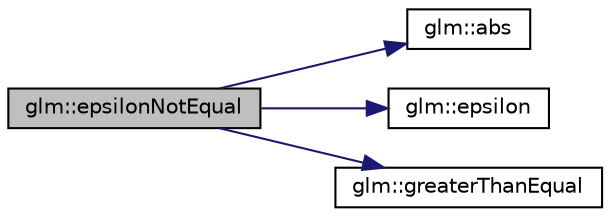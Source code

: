 digraph "glm::epsilonNotEqual"
{
 // LATEX_PDF_SIZE
  edge [fontname="Helvetica",fontsize="10",labelfontname="Helvetica",labelfontsize="10"];
  node [fontname="Helvetica",fontsize="10",shape=record];
  rankdir="LR";
  Node1 [label="glm::epsilonNotEqual",height=0.2,width=0.4,color="black", fillcolor="grey75", style="filled", fontcolor="black",tooltip=" "];
  Node1 -> Node2 [color="midnightblue",fontsize="10",style="solid",fontname="Helvetica"];
  Node2 [label="glm::abs",height=0.2,width=0.4,color="black", fillcolor="white", style="filled",URL="$group__core__func__common.html#ga693d77696ff36572a0da79efec965acd",tooltip=" "];
  Node1 -> Node3 [color="midnightblue",fontsize="10",style="solid",fontname="Helvetica"];
  Node3 [label="glm::epsilon",height=0.2,width=0.4,color="black", fillcolor="white", style="filled",URL="$group__gtc__constants.html#ga2a1e57fc5592b69cfae84174cbfc9429",tooltip=" "];
  Node1 -> Node4 [color="midnightblue",fontsize="10",style="solid",fontname="Helvetica"];
  Node4 [label="glm::greaterThanEqual",height=0.2,width=0.4,color="black", fillcolor="white", style="filled",URL="$group__core__func__vector__relational.html#gaee7e101f8cc4ea43924f14dcdeb2ef26",tooltip=" "];
}
